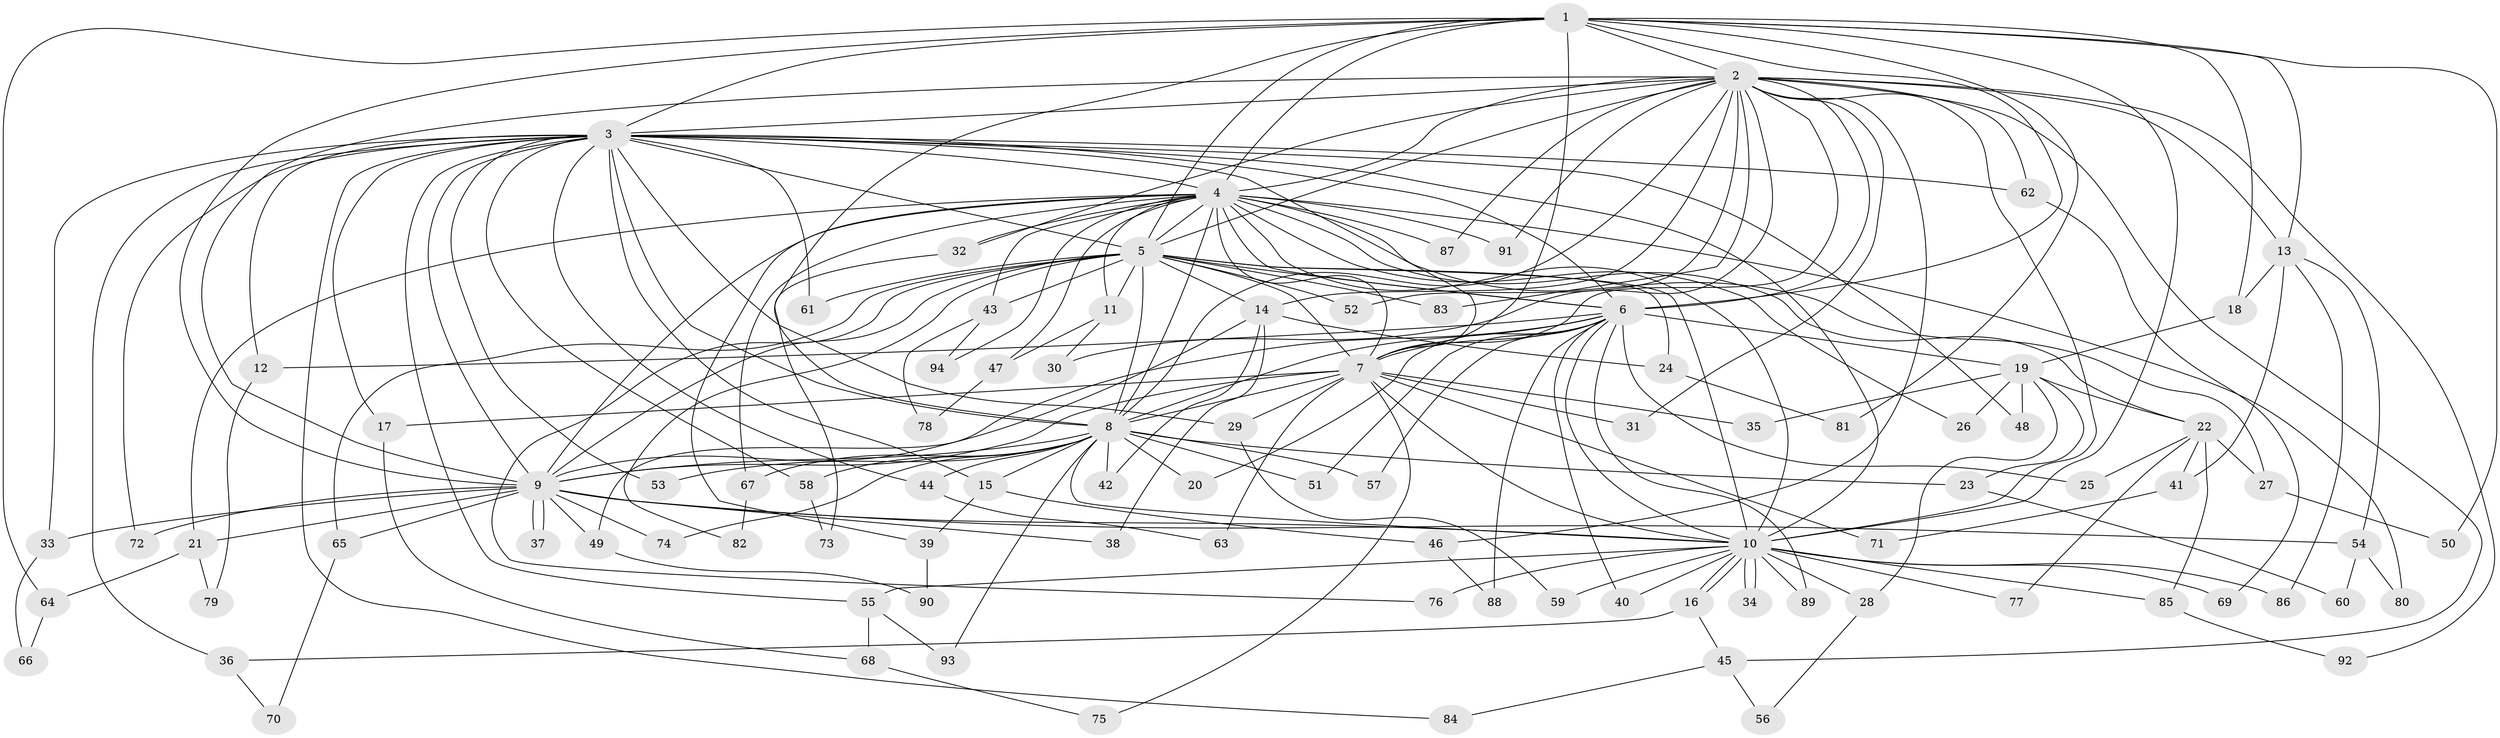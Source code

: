 // coarse degree distribution, {20: 0.02857142857142857, 19: 0.014285714285714285, 22: 0.02857142857142857, 14: 0.014285714285714285, 18: 0.014285714285714285, 16: 0.014285714285714285, 21: 0.014285714285714285, 4: 0.08571428571428572, 3: 0.22857142857142856, 6: 0.014285714285714285, 5: 0.02857142857142857, 8: 0.02857142857142857, 2: 0.4857142857142857}
// Generated by graph-tools (version 1.1) at 2025/51/02/27/25 19:51:47]
// undirected, 94 vertices, 213 edges
graph export_dot {
graph [start="1"]
  node [color=gray90,style=filled];
  1;
  2;
  3;
  4;
  5;
  6;
  7;
  8;
  9;
  10;
  11;
  12;
  13;
  14;
  15;
  16;
  17;
  18;
  19;
  20;
  21;
  22;
  23;
  24;
  25;
  26;
  27;
  28;
  29;
  30;
  31;
  32;
  33;
  34;
  35;
  36;
  37;
  38;
  39;
  40;
  41;
  42;
  43;
  44;
  45;
  46;
  47;
  48;
  49;
  50;
  51;
  52;
  53;
  54;
  55;
  56;
  57;
  58;
  59;
  60;
  61;
  62;
  63;
  64;
  65;
  66;
  67;
  68;
  69;
  70;
  71;
  72;
  73;
  74;
  75;
  76;
  77;
  78;
  79;
  80;
  81;
  82;
  83;
  84;
  85;
  86;
  87;
  88;
  89;
  90;
  91;
  92;
  93;
  94;
  1 -- 2;
  1 -- 3;
  1 -- 4;
  1 -- 5;
  1 -- 6;
  1 -- 7;
  1 -- 8;
  1 -- 9;
  1 -- 10;
  1 -- 13;
  1 -- 18;
  1 -- 50;
  1 -- 64;
  1 -- 81;
  2 -- 3;
  2 -- 4;
  2 -- 5;
  2 -- 6;
  2 -- 7;
  2 -- 8;
  2 -- 9;
  2 -- 10;
  2 -- 13;
  2 -- 14;
  2 -- 30;
  2 -- 31;
  2 -- 32;
  2 -- 45;
  2 -- 46;
  2 -- 52;
  2 -- 62;
  2 -- 83;
  2 -- 87;
  2 -- 91;
  2 -- 92;
  3 -- 4;
  3 -- 5;
  3 -- 6;
  3 -- 7;
  3 -- 8;
  3 -- 9;
  3 -- 10;
  3 -- 12;
  3 -- 15;
  3 -- 17;
  3 -- 29;
  3 -- 33;
  3 -- 36;
  3 -- 44;
  3 -- 48;
  3 -- 53;
  3 -- 55;
  3 -- 58;
  3 -- 61;
  3 -- 62;
  3 -- 72;
  3 -- 84;
  4 -- 5;
  4 -- 6;
  4 -- 7;
  4 -- 8;
  4 -- 9;
  4 -- 10;
  4 -- 11;
  4 -- 21;
  4 -- 22;
  4 -- 26;
  4 -- 27;
  4 -- 32;
  4 -- 39;
  4 -- 43;
  4 -- 47;
  4 -- 67;
  4 -- 80;
  4 -- 87;
  4 -- 91;
  4 -- 94;
  5 -- 6;
  5 -- 7;
  5 -- 8;
  5 -- 9;
  5 -- 10;
  5 -- 11;
  5 -- 14;
  5 -- 24;
  5 -- 43;
  5 -- 52;
  5 -- 61;
  5 -- 65;
  5 -- 76;
  5 -- 82;
  5 -- 83;
  6 -- 7;
  6 -- 8;
  6 -- 9;
  6 -- 10;
  6 -- 12;
  6 -- 19;
  6 -- 20;
  6 -- 25;
  6 -- 40;
  6 -- 51;
  6 -- 57;
  6 -- 88;
  6 -- 89;
  7 -- 8;
  7 -- 9;
  7 -- 10;
  7 -- 17;
  7 -- 29;
  7 -- 31;
  7 -- 35;
  7 -- 63;
  7 -- 71;
  7 -- 75;
  8 -- 9;
  8 -- 10;
  8 -- 15;
  8 -- 20;
  8 -- 23;
  8 -- 42;
  8 -- 44;
  8 -- 51;
  8 -- 53;
  8 -- 57;
  8 -- 58;
  8 -- 67;
  8 -- 74;
  8 -- 93;
  9 -- 10;
  9 -- 21;
  9 -- 33;
  9 -- 37;
  9 -- 37;
  9 -- 38;
  9 -- 49;
  9 -- 54;
  9 -- 65;
  9 -- 72;
  9 -- 74;
  10 -- 16;
  10 -- 16;
  10 -- 28;
  10 -- 34;
  10 -- 34;
  10 -- 40;
  10 -- 55;
  10 -- 59;
  10 -- 69;
  10 -- 76;
  10 -- 77;
  10 -- 85;
  10 -- 86;
  10 -- 89;
  11 -- 30;
  11 -- 47;
  12 -- 79;
  13 -- 18;
  13 -- 41;
  13 -- 54;
  13 -- 86;
  14 -- 24;
  14 -- 38;
  14 -- 42;
  14 -- 49;
  15 -- 39;
  15 -- 46;
  16 -- 36;
  16 -- 45;
  17 -- 68;
  18 -- 19;
  19 -- 22;
  19 -- 23;
  19 -- 26;
  19 -- 28;
  19 -- 35;
  19 -- 48;
  21 -- 64;
  21 -- 79;
  22 -- 25;
  22 -- 27;
  22 -- 41;
  22 -- 77;
  22 -- 85;
  23 -- 60;
  24 -- 81;
  27 -- 50;
  28 -- 56;
  29 -- 59;
  32 -- 73;
  33 -- 66;
  36 -- 70;
  39 -- 90;
  41 -- 71;
  43 -- 78;
  43 -- 94;
  44 -- 63;
  45 -- 56;
  45 -- 84;
  46 -- 88;
  47 -- 78;
  49 -- 90;
  54 -- 60;
  54 -- 80;
  55 -- 68;
  55 -- 93;
  58 -- 73;
  62 -- 69;
  64 -- 66;
  65 -- 70;
  67 -- 82;
  68 -- 75;
  85 -- 92;
}
